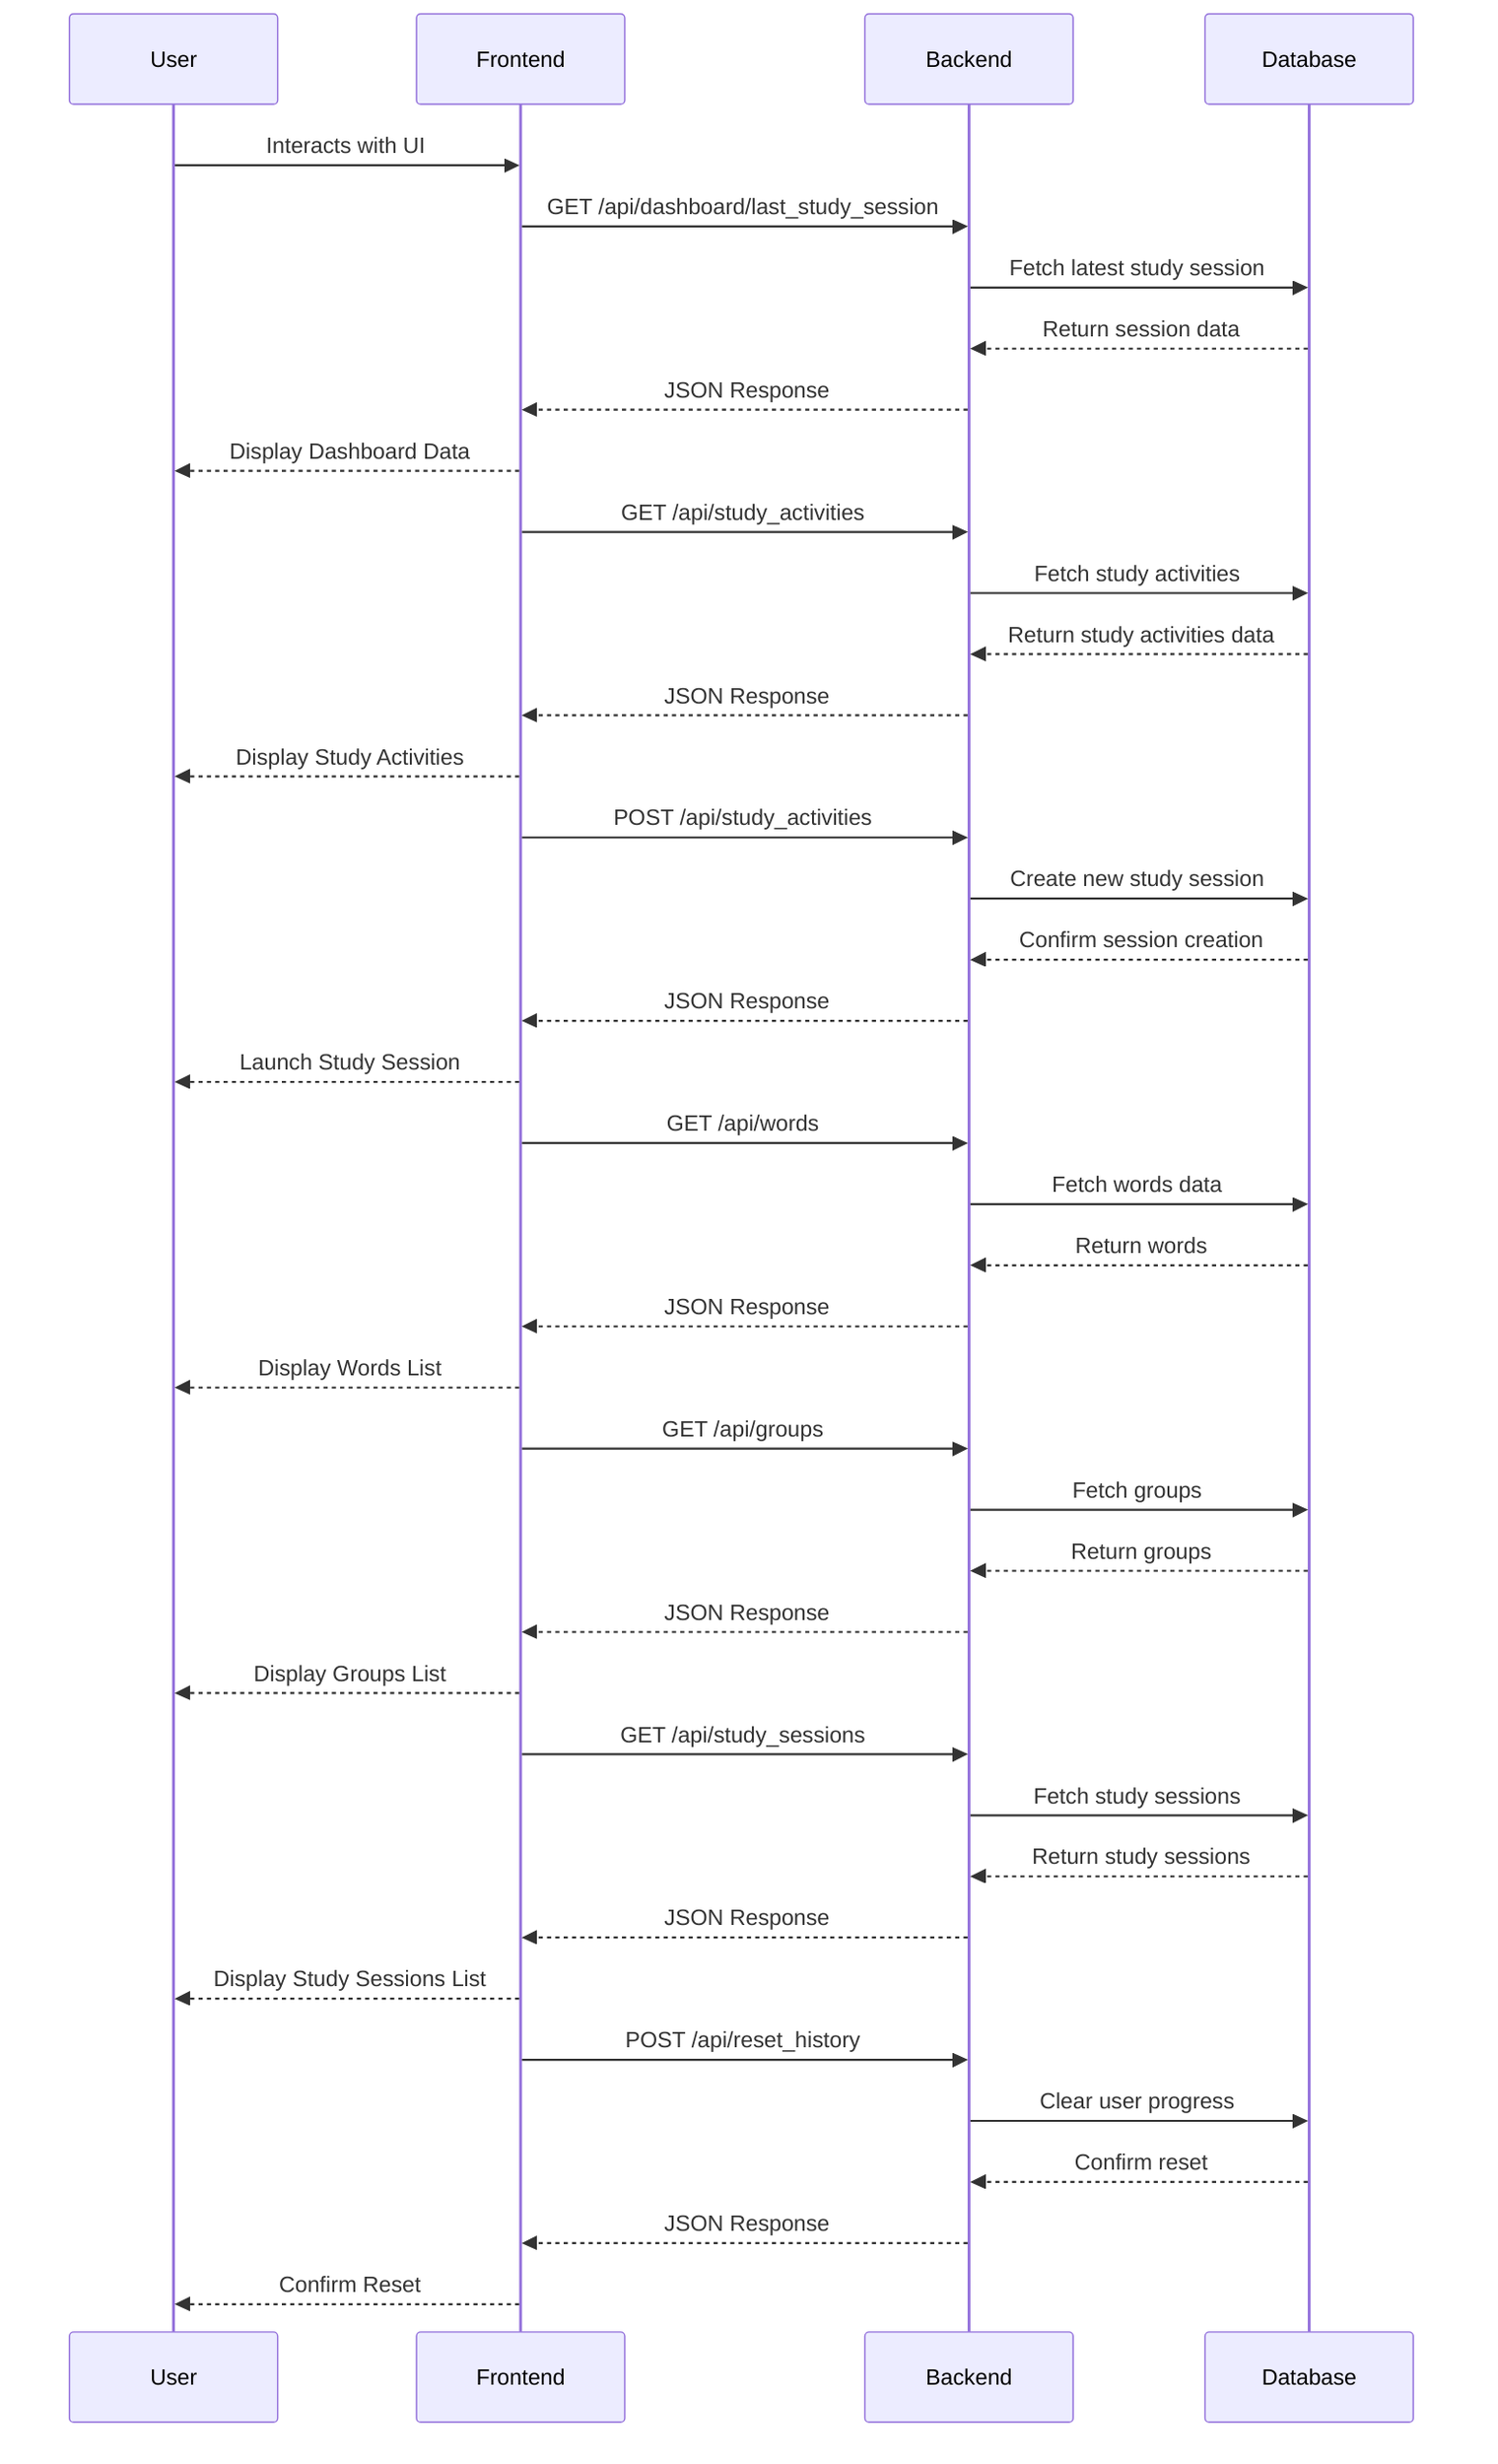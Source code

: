 sequenceDiagram
    participant User
    participant Frontend
    participant Backend
    participant Database

    User->>Frontend: Interacts with UI

    Frontend->>Backend: GET /api/dashboard/last_study_session
    Backend->>Database: Fetch latest study session
    Database-->>Backend: Return session data
    Backend-->>Frontend: JSON Response
    Frontend-->>User: Display Dashboard Data

    Frontend->>Backend: GET /api/study_activities
    Backend->>Database: Fetch study activities
    Database-->>Backend: Return study activities data
    Backend-->>Frontend: JSON Response
    Frontend-->>User: Display Study Activities

    Frontend->>Backend: POST /api/study_activities
    Backend->>Database: Create new study session
    Database-->>Backend: Confirm session creation
    Backend-->>Frontend: JSON Response
    Frontend-->>User: Launch Study Session

    Frontend->>Backend: GET /api/words
    Backend->>Database: Fetch words data
    Database-->>Backend: Return words
    Backend-->>Frontend: JSON Response
    Frontend-->>User: Display Words List

    Frontend->>Backend: GET /api/groups
    Backend->>Database: Fetch groups
    Database-->>Backend: Return groups
    Backend-->>Frontend: JSON Response
    Frontend-->>User: Display Groups List

    Frontend->>Backend: GET /api/study_sessions
    Backend->>Database: Fetch study sessions
    Database-->>Backend: Return study sessions
    Backend-->>Frontend: JSON Response
    Frontend-->>User: Display Study Sessions List

    Frontend->>Backend: POST /api/reset_history
    Backend->>Database: Clear user progress
    Database-->>Backend: Confirm reset
    Backend-->>Frontend: JSON Response
    Frontend-->>User: Confirm Reset